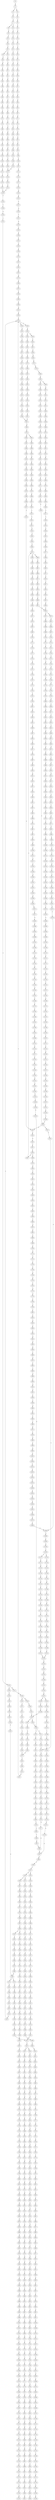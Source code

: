 strict digraph  {
	S0 -> S1 [ label = G ];
	S1 -> S2 [ label = A ];
	S1 -> S3 [ label = C ];
	S2 -> S4 [ label = G ];
	S3 -> S5 [ label = C ];
	S4 -> S6 [ label = G ];
	S5 -> S7 [ label = G ];
	S6 -> S8 [ label = T ];
	S7 -> S9 [ label = C ];
	S7 -> S10 [ label = T ];
	S8 -> S11 [ label = C ];
	S9 -> S12 [ label = C ];
	S10 -> S13 [ label = C ];
	S11 -> S14 [ label = C ];
	S12 -> S15 [ label = C ];
	S13 -> S16 [ label = C ];
	S14 -> S17 [ label = C ];
	S15 -> S18 [ label = C ];
	S16 -> S19 [ label = C ];
	S17 -> S20 [ label = T ];
	S18 -> S21 [ label = T ];
	S19 -> S22 [ label = A ];
	S20 -> S23 [ label = T ];
	S21 -> S24 [ label = T ];
	S21 -> S25 [ label = C ];
	S22 -> S26 [ label = C ];
	S23 -> S27 [ label = C ];
	S24 -> S28 [ label = C ];
	S25 -> S29 [ label = C ];
	S26 -> S30 [ label = C ];
	S27 -> S31 [ label = T ];
	S28 -> S32 [ label = A ];
	S29 -> S33 [ label = A ];
	S30 -> S34 [ label = A ];
	S31 -> S35 [ label = C ];
	S32 -> S36 [ label = C ];
	S33 -> S37 [ label = C ];
	S34 -> S38 [ label = C ];
	S35 -> S39 [ label = G ];
	S36 -> S40 [ label = G ];
	S37 -> S41 [ label = C ];
	S38 -> S42 [ label = C ];
	S39 -> S43 [ label = T ];
	S40 -> S44 [ label = C ];
	S41 -> S45 [ label = C ];
	S42 -> S46 [ label = G ];
	S43 -> S47 [ label = A ];
	S44 -> S48 [ label = T ];
	S45 -> S49 [ label = G ];
	S46 -> S50 [ label = A ];
	S47 -> S51 [ label = C ];
	S48 -> S52 [ label = C ];
	S49 -> S53 [ label = C ];
	S50 -> S54 [ label = T ];
	S51 -> S55 [ label = G ];
	S52 -> S56 [ label = C ];
	S53 -> S57 [ label = C ];
	S54 -> S58 [ label = C ];
	S55 -> S59 [ label = G ];
	S56 -> S60 [ label = G ];
	S57 -> S61 [ label = G ];
	S58 -> S62 [ label = G ];
	S59 -> S63 [ label = C ];
	S60 -> S64 [ label = G ];
	S61 -> S65 [ label = G ];
	S62 -> S66 [ label = G ];
	S63 -> S67 [ label = T ];
	S64 -> S68 [ label = T ];
	S65 -> S69 [ label = T ];
	S66 -> S70 [ label = T ];
	S67 -> S71 [ label = A ];
	S68 -> S72 [ label = T ];
	S69 -> S73 [ label = C ];
	S70 -> S74 [ label = T ];
	S71 -> S75 [ label = C ];
	S72 -> S76 [ label = G ];
	S73 -> S77 [ label = C ];
	S74 -> S78 [ label = C ];
	S75 -> S79 [ label = T ];
	S76 -> S80 [ label = C ];
	S77 -> S81 [ label = C ];
	S78 -> S82 [ label = C ];
	S79 -> S83 [ label = G ];
	S80 -> S84 [ label = A ];
	S81 -> S85 [ label = A ];
	S82 -> S86 [ label = A ];
	S83 -> S87 [ label = G ];
	S84 -> S88 [ label = C ];
	S85 -> S89 [ label = G ];
	S86 -> S90 [ label = G ];
	S87 -> S91 [ label = T ];
	S88 -> S92 [ label = T ];
	S89 -> S93 [ label = T ];
	S90 -> S94 [ label = T ];
	S91 -> S95 [ label = G ];
	S92 -> S96 [ label = G ];
	S93 -> S97 [ label = G ];
	S94 -> S98 [ label = G ];
	S95 -> S99 [ label = C ];
	S96 -> S100 [ label = G ];
	S97 -> S101 [ label = G ];
	S98 -> S102 [ label = G ];
	S99 -> S103 [ label = T ];
	S100 -> S104 [ label = T ];
	S101 -> S105 [ label = T ];
	S102 -> S106 [ label = T ];
	S103 -> S107 [ label = A ];
	S104 -> S108 [ label = C ];
	S105 -> S109 [ label = C ];
	S106 -> S110 [ label = C ];
	S107 -> S111 [ label = C ];
	S108 -> S112 [ label = G ];
	S109 -> S113 [ label = G ];
	S110 -> S113 [ label = G ];
	S111 -> S114 [ label = T ];
	S112 -> S115 [ label = T ];
	S113 -> S116 [ label = T ];
	S114 -> S117 [ label = G ];
	S115 -> S118 [ label = C ];
	S116 -> S119 [ label = C ];
	S117 -> S120 [ label = T ];
	S118 -> S121 [ label = C ];
	S119 -> S122 [ label = C ];
	S120 -> S123 [ label = A ];
	S121 -> S124 [ label = G ];
	S122 -> S124 [ label = G ];
	S123 -> S125 [ label = A ];
	S124 -> S126 [ label = T ];
	S125 -> S127 [ label = C ];
	S126 -> S128 [ label = C ];
	S127 -> S129 [ label = A ];
	S128 -> S130 [ label = A ];
	S129 -> S131 [ label = C ];
	S130 -> S132 [ label = C ];
	S131 -> S133 [ label = A ];
	S132 -> S134 [ label = C ];
	S133 -> S135 [ label = C ];
	S134 -> S136 [ label = C ];
	S134 -> S137 [ label = G ];
	S135 -> S138 [ label = G ];
	S136 -> S139 [ label = T ];
	S137 -> S140 [ label = A ];
	S138 -> S141 [ label = C ];
	S139 -> S142 [ label = G ];
	S140 -> S143 [ label = A ];
	S140 -> S144 [ label = G ];
	S141 -> S145 [ label = T ];
	S142 -> S146 [ label = T ];
	S143 -> S147 [ label = T ];
	S144 -> S148 [ label = T ];
	S145 -> S149 [ label = C ];
	S146 -> S150 [ label = C ];
	S147 -> S151 [ label = C ];
	S148 -> S152 [ label = C ];
	S149 -> S153 [ label = C ];
	S150 -> S154 [ label = C ];
	S151 -> S155 [ label = C ];
	S152 -> S156 [ label = C ];
	S153 -> S157 [ label = T ];
	S154 -> S158 [ label = T ];
	S155 -> S159 [ label = T ];
	S156 -> S160 [ label = A ];
	S156 -> S161 [ label = T ];
	S157 -> S162 [ label = A ];
	S158 -> S163 [ label = T ];
	S159 -> S164 [ label = C ];
	S160 -> S165 [ label = G ];
	S161 -> S166 [ label = C ];
	S162 -> S167 [ label = G ];
	S163 -> S168 [ label = G ];
	S164 -> S169 [ label = G ];
	S165 -> S170 [ label = T ];
	S165 -> S171 [ label = C ];
	S166 -> S172 [ label = G ];
	S167 -> S173 [ label = A ];
	S168 -> S174 [ label = A ];
	S168 -> S175 [ label = T ];
	S169 -> S176 [ label = A ];
	S170 -> S177 [ label = A ];
	S171 -> S178 [ label = T ];
	S172 -> S179 [ label = A ];
	S173 -> S180 [ label = A ];
	S174 -> S181 [ label = A ];
	S175 -> S182 [ label = A ];
	S176 -> S183 [ label = A ];
	S177 -> S184 [ label = G ];
	S178 -> S185 [ label = T ];
	S179 -> S186 [ label = A ];
	S180 -> S187 [ label = C ];
	S181 -> S188 [ label = C ];
	S182 -> S189 [ label = G ];
	S183 -> S190 [ label = C ];
	S184 -> S191 [ label = G ];
	S185 -> S192 [ label = C ];
	S186 -> S193 [ label = C ];
	S187 -> S194 [ label = T ];
	S188 -> S195 [ label = T ];
	S189 -> S196 [ label = G ];
	S190 -> S197 [ label = T ];
	S191 -> S198 [ label = G ];
	S192 -> S199 [ label = A ];
	S193 -> S197 [ label = T ];
	S194 -> S200 [ label = T ];
	S195 -> S201 [ label = T ];
	S196 -> S202 [ label = A ];
	S197 -> S203 [ label = T ];
	S198 -> S204 [ label = T ];
	S199 -> S205 [ label = C ];
	S200 -> S206 [ label = C ];
	S201 -> S207 [ label = C ];
	S202 -> S208 [ label = G ];
	S203 -> S209 [ label = C ];
	S204 -> S210 [ label = C ];
	S205 -> S211 [ label = G ];
	S206 -> S212 [ label = A ];
	S207 -> S213 [ label = A ];
	S208 -> S214 [ label = A ];
	S209 -> S215 [ label = A ];
	S210 -> S216 [ label = A ];
	S211 -> S217 [ label = C ];
	S212 -> S218 [ label = A ];
	S213 -> S219 [ label = A ];
	S214 -> S220 [ label = G ];
	S215 -> S221 [ label = A ];
	S216 -> S222 [ label = C ];
	S217 -> S223 [ label = C ];
	S218 -> S224 [ label = C ];
	S219 -> S224 [ label = C ];
	S220 -> S225 [ label = G ];
	S221 -> S224 [ label = C ];
	S222 -> S226 [ label = T ];
	S223 -> S227 [ label = C ];
	S224 -> S228 [ label = C ];
	S224 -> S229 [ label = T ];
	S225 -> S230 [ label = T ];
	S226 -> S231 [ label = C ];
	S227 -> S232 [ label = T ];
	S228 -> S233 [ label = G ];
	S229 -> S234 [ label = G ];
	S230 -> S235 [ label = C ];
	S231 -> S236 [ label = G ];
	S232 -> S237 [ label = T ];
	S233 -> S238 [ label = G ];
	S234 -> S239 [ label = G ];
	S234 -> S240 [ label = C ];
	S235 -> S241 [ label = C ];
	S236 -> S242 [ label = C ];
	S237 -> S243 [ label = C ];
	S238 -> S244 [ label = C ];
	S239 -> S245 [ label = C ];
	S240 -> S246 [ label = C ];
	S241 -> S247 [ label = C ];
	S242 -> S248 [ label = T ];
	S243 -> S249 [ label = A ];
	S244 -> S250 [ label = C ];
	S245 -> S251 [ label = C ];
	S246 -> S252 [ label = C ];
	S247 -> S253 [ label = A ];
	S247 -> S254 [ label = G ];
	S248 -> S255 [ label = T ];
	S249 -> S256 [ label = T ];
	S250 -> S257 [ label = C ];
	S251 -> S258 [ label = C ];
	S252 -> S259 [ label = T ];
	S253 -> S260 [ label = G ];
	S254 -> S261 [ label = G ];
	S255 -> S262 [ label = C ];
	S256 -> S263 [ label = C ];
	S257 -> S264 [ label = A ];
	S258 -> S265 [ label = A ];
	S259 -> S266 [ label = A ];
	S260 -> S267 [ label = A ];
	S261 -> S268 [ label = A ];
	S262 -> S269 [ label = A ];
	S263 -> S270 [ label = C ];
	S264 -> S271 [ label = G ];
	S265 -> S272 [ label = G ];
	S266 -> S273 [ label = G ];
	S267 -> S274 [ label = G ];
	S268 -> S275 [ label = G ];
	S269 -> S276 [ label = T ];
	S270 -> S277 [ label = A ];
	S271 -> S278 [ label = T ];
	S272 -> S279 [ label = G ];
	S273 -> S280 [ label = G ];
	S274 -> S281 [ label = C ];
	S275 -> S282 [ label = G ];
	S276 -> S283 [ label = C ];
	S277 -> S284 [ label = G ];
	S278 -> S285 [ label = T ];
	S279 -> S286 [ label = T ];
	S280 -> S287 [ label = T ];
	S281 -> S288 [ label = C ];
	S282 -> S289 [ label = C ];
	S283 -> S290 [ label = C ];
	S284 -> S291 [ label = A ];
	S285 -> S292 [ label = G ];
	S286 -> S293 [ label = G ];
	S287 -> S294 [ label = G ];
	S288 -> S295 [ label = A ];
	S289 -> S296 [ label = G ];
	S290 -> S297 [ label = A ];
	S291 -> S298 [ label = A ];
	S292 -> S299 [ label = T ];
	S293 -> S300 [ label = C ];
	S293 -> S301 [ label = G ];
	S294 -> S302 [ label = T ];
	S295 -> S303 [ label = C ];
	S296 -> S304 [ label = T ];
	S297 -> S284 [ label = G ];
	S298 -> S305 [ label = C ];
	S299 -> S306 [ label = G ];
	S300 -> S307 [ label = G ];
	S301 -> S308 [ label = G ];
	S302 -> S309 [ label = G ];
	S303 -> S310 [ label = G ];
	S304 -> S311 [ label = G ];
	S305 -> S312 [ label = C ];
	S306 -> S313 [ label = C ];
	S307 -> S314 [ label = C ];
	S308 -> S315 [ label = C ];
	S309 -> S316 [ label = C ];
	S310 -> S317 [ label = G ];
	S311 -> S318 [ label = G ];
	S312 -> S319 [ label = A ];
	S312 -> S320 [ label = G ];
	S313 -> S321 [ label = G ];
	S314 -> S322 [ label = G ];
	S315 -> S323 [ label = T ];
	S316 -> S324 [ label = G ];
	S317 -> S325 [ label = T ];
	S318 -> S326 [ label = T ];
	S319 -> S327 [ label = G ];
	S319 -> S328 [ label = C ];
	S320 -> S329 [ label = G ];
	S321 -> S330 [ label = T ];
	S322 -> S331 [ label = T ];
	S323 -> S332 [ label = T ];
	S324 -> S333 [ label = T ];
	S325 -> S334 [ label = T ];
	S326 -> S335 [ label = A ];
	S327 -> S336 [ label = A ];
	S328 -> S337 [ label = C ];
	S329 -> S338 [ label = A ];
	S330 -> S339 [ label = C ];
	S331 -> S340 [ label = C ];
	S332 -> S341 [ label = C ];
	S333 -> S342 [ label = C ];
	S334 -> S343 [ label = A ];
	S335 -> S344 [ label = T ];
	S336 -> S345 [ label = C ];
	S337 -> S346 [ label = A ];
	S338 -> S347 [ label = C ];
	S339 -> S348 [ label = G ];
	S340 -> S349 [ label = G ];
	S341 -> S350 [ label = G ];
	S342 -> S351 [ label = G ];
	S343 -> S352 [ label = C ];
	S344 -> S353 [ label = G ];
	S345 -> S354 [ label = T ];
	S346 -> S355 [ label = C ];
	S347 -> S356 [ label = G ];
	S348 -> S357 [ label = A ];
	S349 -> S358 [ label = T ];
	S350 -> S359 [ label = A ];
	S351 -> S357 [ label = A ];
	S352 -> S360 [ label = T ];
	S353 -> S361 [ label = A ];
	S354 -> S362 [ label = C ];
	S355 -> S363 [ label = C ];
	S356 -> S364 [ label = C ];
	S357 -> S365 [ label = A ];
	S358 -> S366 [ label = G ];
	S359 -> S367 [ label = A ];
	S360 -> S368 [ label = G ];
	S361 -> S369 [ label = G ];
	S362 -> S370 [ label = C ];
	S363 -> S371 [ label = C ];
	S364 -> S372 [ label = C ];
	S365 -> S373 [ label = C ];
	S366 -> S374 [ label = C ];
	S367 -> S375 [ label = C ];
	S368 -> S376 [ label = C ];
	S369 -> S377 [ label = C ];
	S370 -> S378 [ label = C ];
	S371 -> S379 [ label = C ];
	S372 -> S380 [ label = C ];
	S373 -> S381 [ label = C ];
	S373 -> S382 [ label = A ];
	S374 -> S383 [ label = A ];
	S375 -> S384 [ label = A ];
	S376 -> S385 [ label = A ];
	S377 -> S386 [ label = G ];
	S378 -> S387 [ label = A ];
	S379 -> S388 [ label = T ];
	S380 -> S389 [ label = A ];
	S381 -> S390 [ label = T ];
	S382 -> S391 [ label = C ];
	S383 -> S392 [ label = T ];
	S384 -> S393 [ label = C ];
	S385 -> S394 [ label = G ];
	S386 -> S395 [ label = G ];
	S387 -> S396 [ label = T ];
	S388 -> S397 [ label = T ];
	S389 -> S398 [ label = T ];
	S390 -> S399 [ label = T ];
	S391 -> S400 [ label = C ];
	S392 -> S401 [ label = C ];
	S393 -> S402 [ label = G ];
	S394 -> S403 [ label = A ];
	S395 -> S404 [ label = T ];
	S396 -> S405 [ label = C ];
	S397 -> S406 [ label = C ];
	S398 -> S407 [ label = C ];
	S399 -> S408 [ label = C ];
	S400 -> S409 [ label = C ];
	S401 -> S410 [ label = C ];
	S402 -> S411 [ label = C ];
	S403 -> S412 [ label = C ];
	S404 -> S413 [ label = C ];
	S405 -> S414 [ label = T ];
	S406 -> S415 [ label = C ];
	S406 -> S416 [ label = G ];
	S407 -> S417 [ label = G ];
	S408 -> S418 [ label = G ];
	S409 -> S419 [ label = G ];
	S410 -> S420 [ label = G ];
	S411 -> S421 [ label = G ];
	S412 -> S422 [ label = G ];
	S413 -> S423 [ label = G ];
	S414 -> S424 [ label = G ];
	S415 -> S425 [ label = T ];
	S416 -> S426 [ label = A ];
	S417 -> S427 [ label = T ];
	S418 -> S428 [ label = T ];
	S419 -> S429 [ label = T ];
	S420 -> S430 [ label = C ];
	S421 -> S431 [ label = C ];
	S422 -> S432 [ label = G ];
	S423 -> S433 [ label = C ];
	S424 -> S434 [ label = C ];
	S425 -> S435 [ label = G ];
	S426 -> S436 [ label = T ];
	S427 -> S437 [ label = C ];
	S428 -> S438 [ label = A ];
	S429 -> S439 [ label = A ];
	S430 -> S440 [ label = A ];
	S431 -> S441 [ label = A ];
	S432 -> S442 [ label = A ];
	S433 -> S443 [ label = A ];
	S434 -> S444 [ label = C ];
	S435 -> S445 [ label = T ];
	S436 -> S446 [ label = C ];
	S437 -> S447 [ label = C ];
	S438 -> S448 [ label = C ];
	S439 -> S449 [ label = C ];
	S440 -> S450 [ label = C ];
	S441 -> S451 [ label = C ];
	S442 -> S452 [ label = C ];
	S443 -> S453 [ label = C ];
	S444 -> S454 [ label = A ];
	S445 -> S455 [ label = C ];
	S446 -> S456 [ label = G ];
	S447 -> S457 [ label = T ];
	S448 -> S458 [ label = T ];
	S449 -> S459 [ label = G ];
	S450 -> S460 [ label = G ];
	S451 -> S461 [ label = G ];
	S452 -> S462 [ label = A ];
	S453 -> S463 [ label = G ];
	S454 -> S464 [ label = G ];
	S455 -> S465 [ label = C ];
	S456 -> S466 [ label = T ];
	S457 -> S467 [ label = C ];
	S458 -> S468 [ label = T ];
	S459 -> S469 [ label = T ];
	S460 -> S470 [ label = T ];
	S461 -> S471 [ label = T ];
	S462 -> S472 [ label = C ];
	S463 -> S473 [ label = C ];
	S464 -> S474 [ label = T ];
	S465 -> S475 [ label = T ];
	S466 -> S476 [ label = T ];
	S467 -> S477 [ label = T ];
	S468 -> S478 [ label = C ];
	S469 -> S479 [ label = C ];
	S470 -> S480 [ label = C ];
	S471 -> S481 [ label = C ];
	S472 -> S482 [ label = A ];
	S473 -> S483 [ label = G ];
	S474 -> S484 [ label = C ];
	S475 -> S485 [ label = T ];
	S476 -> S486 [ label = T ];
	S477 -> S487 [ label = T ];
	S478 -> S488 [ label = A ];
	S479 -> S489 [ label = C ];
	S480 -> S490 [ label = G ];
	S481 -> S491 [ label = C ];
	S482 -> S492 [ label = C ];
	S483 -> S493 [ label = C ];
	S484 -> S494 [ label = G ];
	S485 -> S168 [ label = G ];
	S486 -> S495 [ label = G ];
	S487 -> S496 [ label = C ];
	S488 -> S497 [ label = A ];
	S489 -> S498 [ label = A ];
	S490 -> S499 [ label = A ];
	S491 -> S500 [ label = A ];
	S492 -> S501 [ label = C ];
	S493 -> S502 [ label = G ];
	S494 -> S503 [ label = T ];
	S495 -> S504 [ label = T ];
	S496 -> S505 [ label = T ];
	S497 -> S506 [ label = G ];
	S498 -> S507 [ label = G ];
	S499 -> S508 [ label = G ];
	S500 -> S509 [ label = G ];
	S501 -> S510 [ label = T ];
	S502 -> S511 [ label = G ];
	S503 -> S512 [ label = A ];
	S504 -> S513 [ label = A ];
	S505 -> S514 [ label = C ];
	S506 -> S515 [ label = C ];
	S507 -> S516 [ label = C ];
	S508 -> S517 [ label = C ];
	S509 -> S518 [ label = C ];
	S510 -> S519 [ label = C ];
	S511 -> S520 [ label = C ];
	S512 -> S521 [ label = A ];
	S513 -> S522 [ label = G ];
	S514 -> S523 [ label = G ];
	S515 -> S524 [ label = G ];
	S516 -> S525 [ label = G ];
	S517 -> S526 [ label = G ];
	S518 -> S527 [ label = T ];
	S518 -> S525 [ label = G ];
	S519 -> S528 [ label = T ];
	S520 -> S529 [ label = T ];
	S521 -> S530 [ label = G ];
	S522 -> S531 [ label = G ];
	S523 -> S532 [ label = G ];
	S524 -> S533 [ label = A ];
	S525 -> S534 [ label = A ];
	S526 -> S535 [ label = A ];
	S527 -> S536 [ label = T ];
	S528 -> S537 [ label = A ];
	S529 -> S538 [ label = G ];
	S530 -> S539 [ label = A ];
	S531 -> S540 [ label = A ];
	S532 -> S541 [ label = A ];
	S533 -> S542 [ label = G ];
	S534 -> S543 [ label = G ];
	S535 -> S544 [ label = G ];
	S536 -> S192 [ label = C ];
	S537 -> S545 [ label = G ];
	S538 -> S546 [ label = G ];
	S539 -> S547 [ label = C ];
	S540 -> S548 [ label = A ];
	S541 -> S549 [ label = G ];
	S542 -> S550 [ label = T ];
	S543 -> S551 [ label = T ];
	S544 -> S552 [ label = T ];
	S545 -> S553 [ label = A ];
	S546 -> S554 [ label = A ];
	S547 -> S555 [ label = G ];
	S548 -> S556 [ label = A ];
	S549 -> S557 [ label = A ];
	S550 -> S558 [ label = C ];
	S551 -> S559 [ label = C ];
	S552 -> S560 [ label = C ];
	S553 -> S561 [ label = A ];
	S554 -> S562 [ label = A ];
	S555 -> S563 [ label = G ];
	S556 -> S564 [ label = G ];
	S557 -> S565 [ label = G ];
	S558 -> S566 [ label = C ];
	S559 -> S567 [ label = C ];
	S559 -> S568 [ label = T ];
	S560 -> S569 [ label = G ];
	S561 -> S570 [ label = C ];
	S562 -> S571 [ label = T ];
	S563 -> S572 [ label = C ];
	S564 -> S573 [ label = G ];
	S565 -> S574 [ label = G ];
	S566 -> S575 [ label = C ];
	S567 -> S575 [ label = C ];
	S568 -> S576 [ label = C ];
	S569 -> S577 [ label = A ];
	S570 -> S578 [ label = G ];
	S571 -> S579 [ label = G ];
	S572 -> S580 [ label = T ];
	S573 -> S581 [ label = T ];
	S574 -> S582 [ label = T ];
	S575 -> S583 [ label = T ];
	S575 -> S584 [ label = G ];
	S576 -> S585 [ label = G ];
	S577 -> S586 [ label = A ];
	S578 -> S587 [ label = A ];
	S579 -> S588 [ label = G ];
	S580 -> S589 [ label = C ];
	S581 -> S590 [ label = C ];
	S582 -> S591 [ label = C ];
	S583 -> S592 [ label = C ];
	S584 -> S593 [ label = C ];
	S585 -> S594 [ label = T ];
	S586 -> S595 [ label = C ];
	S587 -> S596 [ label = G ];
	S588 -> S597 [ label = G ];
	S589 -> S598 [ label = T ];
	S590 -> S599 [ label = C ];
	S591 -> S241 [ label = C ];
	S592 -> S600 [ label = C ];
	S593 -> S601 [ label = C ];
	S594 -> S602 [ label = C ];
	S595 -> S603 [ label = C ];
	S596 -> S604 [ label = G ];
	S597 -> S605 [ label = G ];
	S598 -> S606 [ label = C ];
	S599 -> S607 [ label = C ];
	S600 -> S608 [ label = G ];
	S601 -> S609 [ label = T ];
	S602 -> S610 [ label = T ];
	S603 -> S611 [ label = T ];
	S604 -> S612 [ label = T ];
	S605 -> S613 [ label = T ];
	S606 -> S614 [ label = G ];
	S607 -> S615 [ label = G ];
	S608 -> S616 [ label = G ];
	S609 -> S617 [ label = G ];
	S610 -> S618 [ label = G ];
	S611 -> S619 [ label = G ];
	S612 -> S620 [ label = G ];
	S613 -> S621 [ label = C ];
	S614 -> S622 [ label = A ];
	S615 -> S623 [ label = A ];
	S616 -> S624 [ label = T ];
	S617 -> S625 [ label = T ];
	S618 -> S626 [ label = T ];
	S619 -> S627 [ label = T ];
	S620 -> S628 [ label = T ];
	S621 -> S629 [ label = C ];
	S622 -> S630 [ label = A ];
	S623 -> S631 [ label = A ];
	S624 -> S632 [ label = C ];
	S625 -> S633 [ label = C ];
	S626 -> S634 [ label = T ];
	S627 -> S635 [ label = C ];
	S628 -> S636 [ label = C ];
	S629 -> S637 [ label = G ];
	S630 -> S638 [ label = G ];
	S631 -> S639 [ label = G ];
	S632 -> S640 [ label = T ];
	S633 -> S641 [ label = G ];
	S634 -> S642 [ label = C ];
	S635 -> S643 [ label = G ];
	S636 -> S644 [ label = C ];
	S637 -> S645 [ label = C ];
	S638 -> S646 [ label = T ];
	S639 -> S647 [ label = T ];
	S640 -> S648 [ label = G ];
	S641 -> S649 [ label = C ];
	S642 -> S650 [ label = C ];
	S643 -> S651 [ label = C ];
	S644 -> S652 [ label = C ];
	S645 -> S653 [ label = C ];
	S646 -> S654 [ label = C ];
	S647 -> S655 [ label = C ];
	S648 -> S656 [ label = G ];
	S649 -> S657 [ label = G ];
	S650 -> S658 [ label = G ];
	S651 -> S659 [ label = G ];
	S652 -> S660 [ label = T ];
	S653 -> S661 [ label = G ];
	S654 -> S662 [ label = G ];
	S655 -> S663 [ label = G ];
	S656 -> S664 [ label = A ];
	S657 -> S665 [ label = C ];
	S658 -> S666 [ label = T ];
	S659 -> S665 [ label = C ];
	S660 -> S667 [ label = G ];
	S661 -> S668 [ label = G ];
	S662 -> S669 [ label = C ];
	S663 -> S670 [ label = A ];
	S664 -> S671 [ label = G ];
	S665 -> S672 [ label = G ];
	S665 -> S673 [ label = A ];
	S666 -> S674 [ label = G ];
	S667 -> S675 [ label = T ];
	S668 -> S676 [ label = A ];
	S669 -> S677 [ label = G ];
	S670 -> S678 [ label = G ];
	S671 -> S679 [ label = G ];
	S672 -> S680 [ label = A ];
	S673 -> S681 [ label = A ];
	S674 -> S682 [ label = G ];
	S675 -> S683 [ label = C ];
	S676 -> S684 [ label = A ];
	S677 -> S685 [ label = G ];
	S678 -> S686 [ label = G ];
	S679 -> S687 [ label = G ];
	S680 -> S688 [ label = G ];
	S681 -> S689 [ label = C ];
	S682 -> S690 [ label = C ];
	S683 -> S691 [ label = C ];
	S684 -> S692 [ label = C ];
	S685 -> S693 [ label = C ];
	S686 -> S694 [ label = T ];
	S687 -> S695 [ label = T ];
	S688 -> S696 [ label = C ];
	S689 -> S697 [ label = C ];
	S690 -> S698 [ label = C ];
	S691 -> S699 [ label = T ];
	S692 -> S700 [ label = T ];
	S693 -> S701 [ label = T ];
	S694 -> S702 [ label = A ];
	S695 -> S703 [ label = G ];
	S696 -> S704 [ label = A ];
	S697 -> S705 [ label = C ];
	S698 -> S706 [ label = C ];
	S699 -> S707 [ label = A ];
	S700 -> S708 [ label = G ];
	S701 -> S709 [ label = A ];
	S702 -> S710 [ label = T ];
	S703 -> S711 [ label = T ];
	S704 -> S712 [ label = G ];
	S705 -> S713 [ label = G ];
	S706 -> S714 [ label = G ];
	S707 -> S715 [ label = C ];
	S708 -> S716 [ label = C ];
	S709 -> S717 [ label = T ];
	S710 -> S718 [ label = A ];
	S711 -> S719 [ label = T ];
	S712 -> S720 [ label = T ];
	S713 -> S721 [ label = T ];
	S714 -> S722 [ label = T ];
	S715 -> S723 [ label = T ];
	S716 -> S724 [ label = A ];
	S717 -> S725 [ label = A ];
	S718 -> S726 [ label = A ];
	S719 -> S727 [ label = C ];
	S720 -> S728 [ label = G ];
	S721 -> S729 [ label = A ];
	S722 -> S730 [ label = C ];
	S723 -> S731 [ label = A ];
	S724 -> S732 [ label = A ];
	S725 -> S733 [ label = G ];
	S726 -> S734 [ label = G ];
	S727 -> S735 [ label = C ];
	S728 -> S736 [ label = C ];
	S729 -> S737 [ label = C ];
	S730 -> S738 [ label = C ];
	S731 -> S739 [ label = C ];
	S732 -> S740 [ label = C ];
	S733 -> S741 [ label = T ];
	S734 -> S742 [ label = T ];
	S735 -> S743 [ label = A ];
	S736 -> S744 [ label = A ];
	S737 -> S745 [ label = A ];
	S738 -> S746 [ label = A ];
	S739 -> S747 [ label = C ];
	S740 -> S748 [ label = C ];
	S741 -> S749 [ label = A ];
	S742 -> S750 [ label = C ];
	S743 -> S751 [ label = G ];
	S744 -> S752 [ label = A ];
	S745 -> S753 [ label = G ];
	S746 -> S754 [ label = G ];
	S747 -> S755 [ label = A ];
	S748 -> S756 [ label = A ];
	S749 -> S757 [ label = G ];
	S750 -> S758 [ label = G ];
	S751 -> S759 [ label = C ];
	S752 -> S760 [ label = C ];
	S753 -> S761 [ label = C ];
	S754 -> S762 [ label = T ];
	S755 -> S763 [ label = G ];
	S756 -> S764 [ label = G ];
	S757 -> S765 [ label = C ];
	S758 -> S766 [ label = T ];
	S759 -> S767 [ label = A ];
	S760 -> S768 [ label = A ];
	S761 -> S769 [ label = A ];
	S762 -> S770 [ label = A ];
	S763 -> S771 [ label = G ];
	S764 -> S772 [ label = A ];
	S765 -> S773 [ label = C ];
	S766 -> S774 [ label = G ];
	S767 -> S775 [ label = G ];
	S768 -> S776 [ label = G ];
	S769 -> S777 [ label = G ];
	S770 -> S778 [ label = G ];
	S771 -> S779 [ label = A ];
	S772 -> S780 [ label = A ];
	S773 -> S781 [ label = G ];
	S774 -> S782 [ label = G ];
	S775 -> S783 [ label = A ];
	S776 -> S784 [ label = C ];
	S777 -> S785 [ label = G ];
	S778 -> S786 [ label = C ];
	S779 -> S787 [ label = G ];
	S780 -> S788 [ label = C ];
	S781 -> S789 [ label = A ];
	S782 -> S790 [ label = T ];
	S783 -> S791 [ label = T ];
	S784 -> S792 [ label = T ];
	S785 -> S793 [ label = T ];
	S786 -> S794 [ label = T ];
	S787 -> S795 [ label = A ];
	S788 -> S796 [ label = A ];
	S789 -> S797 [ label = A ];
	S790 -> S798 [ label = A ];
	S791 -> S799 [ label = A ];
	S792 -> S800 [ label = A ];
	S793 -> S801 [ label = G ];
	S794 -> S802 [ label = C ];
	S795 -> S803 [ label = G ];
	S796 -> S804 [ label = G ];
	S797 -> S805 [ label = A ];
	S798 -> S806 [ label = C ];
	S799 -> S807 [ label = A ];
	S800 -> S808 [ label = C ];
	S801 -> S809 [ label = C ];
	S802 -> S810 [ label = C ];
	S803 -> S811 [ label = T ];
	S804 -> S812 [ label = C ];
	S805 -> S813 [ label = C ];
	S806 -> S814 [ label = C ];
	S807 -> S815 [ label = A ];
	S808 -> S816 [ label = G ];
	S809 -> S817 [ label = A ];
	S810 -> S818 [ label = A ];
	S811 -> S819 [ label = C ];
	S812 -> S820 [ label = C ];
	S813 -> S821 [ label = C ];
	S814 -> S822 [ label = G ];
	S815 -> S823 [ label = A ];
	S816 -> S824 [ label = A ];
	S817 -> S825 [ label = C ];
	S818 -> S826 [ label = C ];
	S819 -> S827 [ label = A ];
	S820 -> S828 [ label = G ];
	S821 -> S829 [ label = C ];
	S822 -> S830 [ label = G ];
	S823 -> S831 [ label = A ];
	S824 -> S832 [ label = G ];
	S825 -> S833 [ label = G ];
	S826 -> S834 [ label = C ];
	S827 -> S835 [ label = G ];
	S828 -> S836 [ label = T ];
	S829 -> S837 [ label = C ];
	S830 -> S838 [ label = T ];
	S831 -> S839 [ label = C ];
	S832 -> S840 [ label = A ];
	S833 -> S841 [ label = C ];
	S834 -> S842 [ label = G ];
	S835 -> S843 [ label = G ];
	S836 -> S844 [ label = C ];
	S837 -> S845 [ label = G ];
	S838 -> S846 [ label = G ];
	S839 -> S847 [ label = T ];
	S840 -> S848 [ label = A ];
	S841 -> S849 [ label = G ];
	S842 -> S850 [ label = G ];
	S843 -> S851 [ label = A ];
	S844 -> S852 [ label = C ];
	S845 -> S853 [ label = A ];
	S846 -> S854 [ label = G ];
	S847 -> S855 [ label = T ];
	S848 -> S856 [ label = C ];
	S849 -> S857 [ label = G ];
	S850 -> S858 [ label = A ];
	S851 -> S859 [ label = C ];
	S852 -> S860 [ label = T ];
	S853 -> S861 [ label = C ];
	S854 -> S862 [ label = T ];
	S855 -> S863 [ label = T ];
	S856 -> S864 [ label = T ];
	S857 -> S865 [ label = T ];
	S858 -> S866 [ label = C ];
	S859 -> S867 [ label = C ];
	S860 -> S868 [ label = C ];
	S861 -> S869 [ label = T ];
	S862 -> S870 [ label = T ];
	S863 -> S871 [ label = G ];
	S864 -> S872 [ label = G ];
	S865 -> S873 [ label = G ];
	S866 -> S874 [ label = G ];
	S867 -> S875 [ label = A ];
	S868 -> S876 [ label = T ];
	S869 -> S877 [ label = A ];
	S870 -> S878 [ label = A ];
	S871 -> S879 [ label = C ];
	S872 -> S880 [ label = G ];
	S873 -> S881 [ label = C ];
	S874 -> S882 [ label = T ];
	S875 -> S883 [ label = G ];
	S876 -> S884 [ label = G ];
	S877 -> S885 [ label = G ];
	S878 -> S886 [ label = G ];
	S879 -> S887 [ label = C ];
	S880 -> S888 [ label = C ];
	S881 -> S889 [ label = C ];
	S882 -> S890 [ label = C ];
	S883 -> S891 [ label = T ];
	S884 -> S892 [ label = T ];
	S885 -> S893 [ label = A ];
	S886 -> S894 [ label = A ];
	S887 -> S895 [ label = G ];
	S888 -> S896 [ label = G ];
	S889 -> S897 [ label = G ];
	S890 -> S898 [ label = G ];
	S891 -> S899 [ label = C ];
	S892 -> S900 [ label = C ];
	S893 -> S901 [ label = A ];
	S894 -> S902 [ label = A ];
	S895 -> S903 [ label = T ];
	S896 -> S904 [ label = C ];
	S897 -> S905 [ label = C ];
	S898 -> S906 [ label = T ];
	S899 -> S907 [ label = T ];
	S900 -> S908 [ label = G ];
	S901 -> S909 [ label = T ];
	S902 -> S910 [ label = G ];
	S903 -> S911 [ label = A ];
	S904 -> S912 [ label = A ];
	S905 -> S913 [ label = A ];
	S906 -> S914 [ label = G ];
	S907 -> S915 [ label = C ];
	S908 -> S916 [ label = T ];
	S909 -> S917 [ label = C ];
	S910 -> S918 [ label = G ];
	S911 -> S919 [ label = G ];
	S912 -> S920 [ label = G ];
	S913 -> S921 [ label = A ];
	S914 -> S922 [ label = A ];
	S915 -> S923 [ label = T ];
	S916 -> S924 [ label = G ];
	S917 -> S925 [ label = G ];
	S918 -> S926 [ label = G ];
	S919 -> S927 [ label = C ];
	S920 -> S928 [ label = C ];
	S921 -> S929 [ label = C ];
	S922 -> S930 [ label = C ];
	S923 -> S931 [ label = G ];
	S924 -> S932 [ label = G ];
	S925 -> S933 [ label = G ];
	S926 -> S934 [ label = G ];
	S927 -> S935 [ label = C ];
	S928 -> S936 [ label = G ];
	S929 -> S937 [ label = C ];
	S930 -> S938 [ label = C ];
	S931 -> S939 [ label = T ];
	S932 -> S940 [ label = T ];
	S933 -> S941 [ label = G ];
	S934 -> S942 [ label = G ];
	S935 -> S943 [ label = G ];
	S936 -> S944 [ label = G ];
	S937 -> S945 [ label = A ];
	S938 -> S946 [ label = G ];
	S939 -> S947 [ label = A ];
	S940 -> S948 [ label = A ];
	S941 -> S949 [ label = T ];
	S942 -> S950 [ label = T ];
	S943 -> S951 [ label = G ];
	S944 -> S952 [ label = G ];
	S945 -> S953 [ label = G ];
	S946 -> S954 [ label = G ];
	S949 -> S955 [ label = A ];
	S950 -> S956 [ label = C ];
	S951 -> S957 [ label = T ];
	S952 -> S958 [ label = T ];
	S953 -> S959 [ label = T ];
	S954 -> S960 [ label = T ];
	S955 -> S961 [ label = T ];
	S956 -> S962 [ label = C ];
	S957 -> S963 [ label = G ];
	S958 -> S964 [ label = G ];
	S959 -> S965 [ label = C ];
	S960 -> S966 [ label = C ];
	S961 -> S967 [ label = C ];
	S962 -> S968 [ label = G ];
	S963 -> S969 [ label = A ];
	S964 -> S970 [ label = C ];
	S965 -> S971 [ label = G ];
	S966 -> S972 [ label = G ];
	S967 -> S973 [ label = C ];
	S968 -> S974 [ label = T ];
	S969 -> S975 [ label = C ];
	S970 -> S976 [ label = C ];
	S971 -> S977 [ label = C ];
	S972 -> S978 [ label = C ];
	S973 -> S979 [ label = C ];
	S974 -> S980 [ label = C ];
	S975 -> S981 [ label = G ];
	S976 -> S982 [ label = G ];
	S977 -> S983 [ label = G ];
	S978 -> S984 [ label = G ];
	S979 -> S985 [ label = G ];
	S980 -> S986 [ label = G ];
	S981 -> S987 [ label = T ];
	S982 -> S988 [ label = C ];
	S983 -> S989 [ label = C ];
	S984 -> S990 [ label = T ];
	S985 -> S991 [ label = A ];
	S986 -> S992 [ label = G ];
	S987 -> S993 [ label = G ];
	S988 -> S994 [ label = C ];
	S989 -> S995 [ label = A ];
	S990 -> S996 [ label = A ];
	S991 -> S997 [ label = A ];
	S992 -> S998 [ label = A ];
	S993 -> S999 [ label = G ];
	S994 -> S1000 [ label = G ];
	S995 -> S1001 [ label = G ];
	S996 -> S1002 [ label = G ];
	S997 -> S1003 [ label = A ];
	S998 -> S1004 [ label = A ];
	S999 -> S1005 [ label = G ];
	S1000 -> S1006 [ label = G ];
	S1001 -> S1007 [ label = C ];
	S1002 -> S1008 [ label = C ];
	S1003 -> S1009 [ label = G ];
	S1004 -> S1010 [ label = C ];
	S1005 -> S1011 [ label = T ];
	S1006 -> S1012 [ label = T ];
	S1007 -> S1013 [ label = C ];
	S1008 -> S1014 [ label = C ];
	S1009 -> S1015 [ label = T ];
	S1010 -> S1016 [ label = T ];
	S1011 -> S1017 [ label = A ];
	S1012 -> S1018 [ label = G ];
	S1013 -> S1019 [ label = G ];
	S1014 -> S1020 [ label = G ];
	S1015 -> S1021 [ label = G ];
	S1016 -> S1022 [ label = A ];
	S1017 -> S1023 [ label = C ];
	S1018 -> S1024 [ label = G ];
	S1019 -> S1025 [ label = G ];
	S1020 -> S1026 [ label = C ];
	S1021 -> S1027 [ label = T ];
	S1022 -> S1028 [ label = C ];
	S1023 -> S1029 [ label = T ];
	S1024 -> S1030 [ label = T ];
	S1025 -> S1031 [ label = T ];
	S1026 -> S1032 [ label = T ];
	S1027 -> S1033 [ label = C ];
	S1028 -> S1034 [ label = A ];
	S1029 -> S1035 [ label = A ];
	S1030 -> S1036 [ label = G ];
	S1031 -> S1037 [ label = G ];
	S1032 -> S1038 [ label = G ];
	S1033 -> S1039 [ label = G ];
	S1034 -> S1040 [ label = A ];
	S1035 -> S1041 [ label = T ];
	S1036 -> S1042 [ label = G ];
	S1037 -> S1043 [ label = G ];
	S1038 -> S1044 [ label = G ];
	S1039 -> S1045 [ label = T ];
	S1040 -> S1046 [ label = C ];
	S1041 -> S1047 [ label = T ];
	S1042 -> S1048 [ label = A ];
	S1043 -> S1049 [ label = A ];
	S1044 -> S1050 [ label = A ];
	S1045 -> S1051 [ label = C ];
	S1046 -> S1052 [ label = G ];
	S1047 -> S1053 [ label = G ];
	S1048 -> S1054 [ label = A ];
	S1049 -> S1055 [ label = A ];
	S1050 -> S1056 [ label = A ];
	S1051 -> S1057 [ label = G ];
	S1052 -> S1058 [ label = A ];
	S1053 -> S1059 [ label = G ];
	S1054 -> S1060 [ label = C ];
	S1055 -> S1061 [ label = G ];
	S1056 -> S1062 [ label = G ];
	S1057 -> S1063 [ label = G ];
	S1058 -> S1064 [ label = A ];
	S1059 -> S1065 [ label = A ];
	S1060 -> S1066 [ label = C ];
	S1061 -> S1067 [ label = A ];
	S1062 -> S1068 [ label = A ];
	S1063 -> S1069 [ label = A ];
	S1064 -> S1070 [ label = A ];
	S1065 -> S1071 [ label = A ];
	S1066 -> S1072 [ label = T ];
	S1067 -> S1073 [ label = A ];
	S1068 -> S1074 [ label = A ];
	S1069 -> S1075 [ label = A ];
	S1070 -> S1076 [ label = A ];
	S1071 -> S1077 [ label = C ];
	S1072 -> S1078 [ label = C ];
	S1073 -> S1079 [ label = C ];
	S1074 -> S1080 [ label = C ];
	S1075 -> S1081 [ label = C ];
	S1076 -> S1082 [ label = C ];
	S1077 -> S1083 [ label = G ];
	S1078 -> S1084 [ label = G ];
	S1079 -> S1085 [ label = G ];
	S1080 -> S1085 [ label = G ];
	S1081 -> S1086 [ label = A ];
	S1082 -> S1087 [ label = A ];
	S1083 -> S1088 [ label = G ];
	S1084 -> S1089 [ label = G ];
	S1085 -> S1090 [ label = G ];
	S1086 -> S1091 [ label = G ];
	S1087 -> S1092 [ label = G ];
	S1088 -> S1093 [ label = T ];
	S1089 -> S1094 [ label = C ];
	S1090 -> S1095 [ label = C ];
	S1091 -> S1096 [ label = G ];
	S1092 -> S1097 [ label = A ];
	S1093 -> S1098 [ label = A ];
	S1094 -> S1099 [ label = A ];
	S1095 -> S1100 [ label = A ];
	S1096 -> S1101 [ label = A ];
	S1097 -> S1102 [ label = A ];
	S1098 -> S1103 [ label = C ];
	S1099 -> S1104 [ label = C ];
	S1100 -> S1105 [ label = C ];
	S1101 -> S1106 [ label = A ];
	S1102 -> S1107 [ label = G ];
	S1103 -> S1108 [ label = G ];
	S1104 -> S1109 [ label = G ];
	S1105 -> S1110 [ label = C ];
	S1105 -> S1111 [ label = T ];
	S1106 -> S1112 [ label = T ];
	S1107 -> S1113 [ label = G ];
	S1108 -> S1114 [ label = A ];
	S1109 -> S1115 [ label = C ];
	S1110 -> S1116 [ label = G ];
	S1111 -> S1117 [ label = G ];
	S1112 -> S1118 [ label = A ];
	S1113 -> S1119 [ label = G ];
	S1114 -> S1120 [ label = A ];
	S1115 -> S1121 [ label = G ];
	S1116 -> S1122 [ label = G ];
	S1117 -> S1123 [ label = G ];
	S1118 -> S1124 [ label = G ];
	S1119 -> S1125 [ label = G ];
	S1120 -> S1126 [ label = G ];
	S1121 -> S1127 [ label = C ];
	S1122 -> S1128 [ label = G ];
	S1123 -> S1129 [ label = G ];
	S1124 -> S1130 [ label = T ];
	S1125 -> S1131 [ label = T ];
	S1126 -> S1132 [ label = A ];
	S1127 -> S1133 [ label = G ];
	S1128 -> S1134 [ label = A ];
	S1129 -> S1135 [ label = A ];
	S1130 -> S1136 [ label = C ];
	S1131 -> S1137 [ label = C ];
	S1132 -> S1138 [ label = A ];
	S1133 -> S1139 [ label = C ];
	S1134 -> S1140 [ label = A ];
	S1135 -> S1141 [ label = A ];
	S1136 -> S1142 [ label = T ];
	S1137 -> S1143 [ label = T ];
	S1138 -> S1144 [ label = G ];
	S1139 -> S1145 [ label = G ];
	S1140 -> S1146 [ label = T ];
	S1141 -> S1147 [ label = C ];
	S1142 -> S1148 [ label = C ];
	S1143 -> S1149 [ label = C ];
	S1144 -> S1150 [ label = T ];
	S1145 -> S1151 [ label = T ];
	S1146 -> S1152 [ label = T ];
	S1147 -> S1153 [ label = T ];
	S1148 -> S1154 [ label = T ];
	S1149 -> S1155 [ label = T ];
	S1150 -> S1156 [ label = G ];
	S1151 -> S1157 [ label = C ];
	S1152 -> S1158 [ label = G ];
	S1153 -> S1159 [ label = G ];
	S1154 -> S1160 [ label = C ];
	S1155 -> S1161 [ label = C ];
	S1156 -> S1162 [ label = T ];
	S1157 -> S1163 [ label = G ];
	S1158 -> S1164 [ label = A ];
	S1159 -> S1165 [ label = G ];
	S1160 -> S1166 [ label = T ];
	S1161 -> S1167 [ label = G ];
	S1162 -> S1168 [ label = C ];
	S1163 -> S1169 [ label = A ];
	S1164 -> S1170 [ label = A ];
	S1165 -> S1171 [ label = A ];
	S1166 -> S1172 [ label = G ];
	S1167 -> S1173 [ label = T ];
	S1168 -> S1174 [ label = C ];
	S1169 -> S1175 [ label = C ];
	S1170 -> S1176 [ label = C ];
	S1171 -> S1177 [ label = C ];
	S1172 -> S1178 [ label = A ];
	S1173 -> S1179 [ label = G ];
	S1174 -> S1180 [ label = T ];
	S1175 -> S1181 [ label = G ];
	S1176 -> S1182 [ label = C ];
	S1177 -> S1183 [ label = C ];
	S1178 -> S1184 [ label = G ];
	S1179 -> S1185 [ label = G ];
	S1180 -> S1186 [ label = G ];
	S1181 -> S1187 [ label = C ];
	S1182 -> S1188 [ label = C ];
	S1183 -> S1189 [ label = C ];
	S1184 -> S1190 [ label = T ];
	S1185 -> S1191 [ label = T ];
	S1186 -> S1192 [ label = G ];
	S1187 -> S1193 [ label = G ];
	S1188 -> S1194 [ label = G ];
	S1189 -> S1195 [ label = G ];
	S1190 -> S1196 [ label = A ];
	S1191 -> S1197 [ label = A ];
	S1192 -> S1198 [ label = C ];
	S1193 -> S1199 [ label = C ];
	S1194 -> S1200 [ label = T ];
	S1195 -> S1201 [ label = T ];
	S1198 -> S1202 [ label = C ];
	S1199 -> S1203 [ label = C ];
	S1200 -> S1204 [ label = C ];
	S1201 -> S1205 [ label = C ];
	S1202 -> S1206 [ label = T ];
	S1203 -> S1207 [ label = T ];
	S1204 -> S1208 [ label = T ];
	S1205 -> S1209 [ label = T ];
	S1206 -> S1210 [ label = G ];
	S1207 -> S1211 [ label = C ];
	S1208 -> S1212 [ label = C ];
	S1209 -> S1213 [ label = C ];
	S1210 -> S1214 [ label = G ];
	S1211 -> S1215 [ label = G ];
	S1212 -> S1216 [ label = G ];
	S1213 -> S1216 [ label = G ];
	S1214 -> S1217 [ label = G ];
	S1215 -> S1218 [ label = G ];
	S1216 -> S1219 [ label = G ];
	S1217 -> S1220 [ label = T ];
	S1218 -> S1221 [ label = G ];
	S1219 -> S1222 [ label = C ];
	S1220 -> S1223 [ label = C ];
	S1221 -> S1224 [ label = C ];
	S1222 -> S1225 [ label = A ];
	S1223 -> S1226 [ label = C ];
	S1224 -> S1227 [ label = T ];
	S1225 -> S1228 [ label = C ];
	S1226 -> S1229 [ label = C ];
	S1227 -> S1230 [ label = C ];
	S1228 -> S1231 [ label = C ];
	S1229 -> S1232 [ label = G ];
	S1230 -> S1233 [ label = A ];
	S1231 -> S1234 [ label = G ];
	S1232 -> S1235 [ label = A ];
	S1233 -> S1236 [ label = C ];
	S1234 -> S1237 [ label = A ];
	S1235 -> S1238 [ label = G ];
	S1236 -> S1239 [ label = G ];
	S1237 -> S1240 [ label = G ];
	S1237 -> S1241 [ label = A ];
	S1238 -> S1242 [ label = T ];
	S1239 -> S1243 [ label = T ];
	S1240 -> S1244 [ label = T ];
	S1241 -> S1245 [ label = T ];
	S1242 -> S1246 [ label = C ];
	S1243 -> S1247 [ label = C ];
	S1244 -> S1248 [ label = C ];
	S1245 -> S1249 [ label = G ];
	S1246 -> S1250 [ label = C ];
	S1247 -> S1251 [ label = C ];
	S1248 -> S156 [ label = C ];
	S1249 -> S1252 [ label = T ];
	S1250 -> S1253 [ label = A ];
	S1251 -> S1254 [ label = A ];
	S1252 -> S1255 [ label = A ];
	S1253 -> S165 [ label = G ];
	S1254 -> S1256 [ label = G ];
	S1255 -> S1257 [ label = G ];
	S1256 -> S518 [ label = C ];
	S1257 -> S1258 [ label = T ];
	S1258 -> S1259 [ label = T ];
	S1259 -> S1260 [ label = T ];
	S1260 -> S1261 [ label = C ];
	S1261 -> S1262 [ label = A ];
	S1262 -> S1263 [ label = C ];
	S1263 -> S1264 [ label = T ];
	S1264 -> S1265 [ label = C ];
	S1265 -> S1266 [ label = C ];
	S1266 -> S1267 [ label = T ];
	S1267 -> S1268 [ label = T ];
	S1268 -> S1269 [ label = T ];
	S1269 -> S1270 [ label = C ];
	S1270 -> S1271 [ label = A ];
	S1271 -> S1272 [ label = T ];
	S1272 -> S1273 [ label = C ];
	S1273 -> S1274 [ label = C ];
	S1274 -> S1275 [ label = A ];
	S1275 -> S1276 [ label = G ];
	S1276 -> S291 [ label = A ];
}
